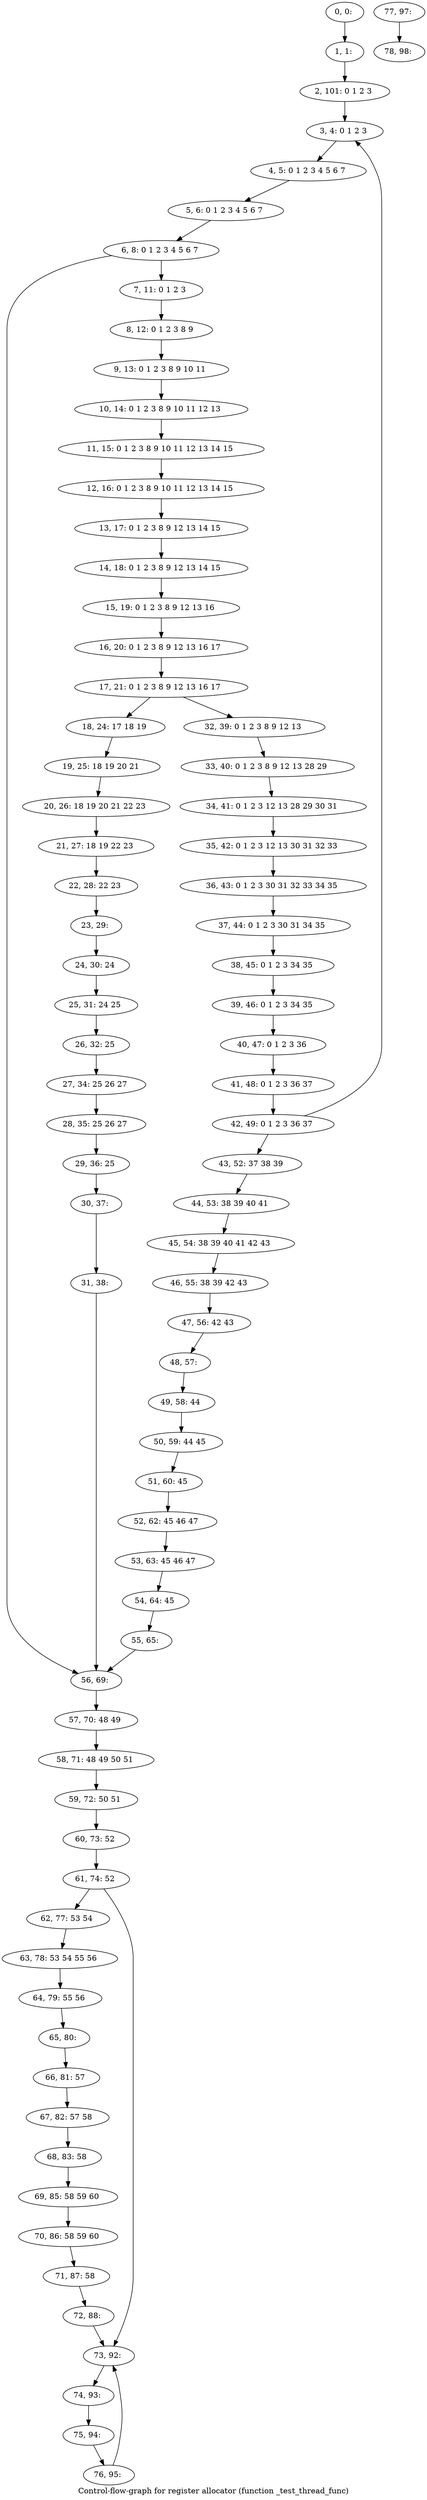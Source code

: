 digraph G {
graph [label="Control-flow-graph for register allocator (function _test_thread_func)"]
0[label="0, 0: "];
1[label="1, 1: "];
2[label="2, 101: 0 1 2 3 "];
3[label="3, 4: 0 1 2 3 "];
4[label="4, 5: 0 1 2 3 4 5 6 7 "];
5[label="5, 6: 0 1 2 3 4 5 6 7 "];
6[label="6, 8: 0 1 2 3 4 5 6 7 "];
7[label="7, 11: 0 1 2 3 "];
8[label="8, 12: 0 1 2 3 8 9 "];
9[label="9, 13: 0 1 2 3 8 9 10 11 "];
10[label="10, 14: 0 1 2 3 8 9 10 11 12 13 "];
11[label="11, 15: 0 1 2 3 8 9 10 11 12 13 14 15 "];
12[label="12, 16: 0 1 2 3 8 9 10 11 12 13 14 15 "];
13[label="13, 17: 0 1 2 3 8 9 12 13 14 15 "];
14[label="14, 18: 0 1 2 3 8 9 12 13 14 15 "];
15[label="15, 19: 0 1 2 3 8 9 12 13 16 "];
16[label="16, 20: 0 1 2 3 8 9 12 13 16 17 "];
17[label="17, 21: 0 1 2 3 8 9 12 13 16 17 "];
18[label="18, 24: 17 18 19 "];
19[label="19, 25: 18 19 20 21 "];
20[label="20, 26: 18 19 20 21 22 23 "];
21[label="21, 27: 18 19 22 23 "];
22[label="22, 28: 22 23 "];
23[label="23, 29: "];
24[label="24, 30: 24 "];
25[label="25, 31: 24 25 "];
26[label="26, 32: 25 "];
27[label="27, 34: 25 26 27 "];
28[label="28, 35: 25 26 27 "];
29[label="29, 36: 25 "];
30[label="30, 37: "];
31[label="31, 38: "];
32[label="32, 39: 0 1 2 3 8 9 12 13 "];
33[label="33, 40: 0 1 2 3 8 9 12 13 28 29 "];
34[label="34, 41: 0 1 2 3 12 13 28 29 30 31 "];
35[label="35, 42: 0 1 2 3 12 13 30 31 32 33 "];
36[label="36, 43: 0 1 2 3 30 31 32 33 34 35 "];
37[label="37, 44: 0 1 2 3 30 31 34 35 "];
38[label="38, 45: 0 1 2 3 34 35 "];
39[label="39, 46: 0 1 2 3 34 35 "];
40[label="40, 47: 0 1 2 3 36 "];
41[label="41, 48: 0 1 2 3 36 37 "];
42[label="42, 49: 0 1 2 3 36 37 "];
43[label="43, 52: 37 38 39 "];
44[label="44, 53: 38 39 40 41 "];
45[label="45, 54: 38 39 40 41 42 43 "];
46[label="46, 55: 38 39 42 43 "];
47[label="47, 56: 42 43 "];
48[label="48, 57: "];
49[label="49, 58: 44 "];
50[label="50, 59: 44 45 "];
51[label="51, 60: 45 "];
52[label="52, 62: 45 46 47 "];
53[label="53, 63: 45 46 47 "];
54[label="54, 64: 45 "];
55[label="55, 65: "];
56[label="56, 69: "];
57[label="57, 70: 48 49 "];
58[label="58, 71: 48 49 50 51 "];
59[label="59, 72: 50 51 "];
60[label="60, 73: 52 "];
61[label="61, 74: 52 "];
62[label="62, 77: 53 54 "];
63[label="63, 78: 53 54 55 56 "];
64[label="64, 79: 55 56 "];
65[label="65, 80: "];
66[label="66, 81: 57 "];
67[label="67, 82: 57 58 "];
68[label="68, 83: 58 "];
69[label="69, 85: 58 59 60 "];
70[label="70, 86: 58 59 60 "];
71[label="71, 87: 58 "];
72[label="72, 88: "];
73[label="73, 92: "];
74[label="74, 93: "];
75[label="75, 94: "];
76[label="76, 95: "];
77[label="77, 97: "];
78[label="78, 98: "];
0->1 ;
1->2 ;
2->3 ;
3->4 ;
4->5 ;
5->6 ;
6->7 ;
6->56 ;
7->8 ;
8->9 ;
9->10 ;
10->11 ;
11->12 ;
12->13 ;
13->14 ;
14->15 ;
15->16 ;
16->17 ;
17->18 ;
17->32 ;
18->19 ;
19->20 ;
20->21 ;
21->22 ;
22->23 ;
23->24 ;
24->25 ;
25->26 ;
26->27 ;
27->28 ;
28->29 ;
29->30 ;
30->31 ;
31->56 ;
32->33 ;
33->34 ;
34->35 ;
35->36 ;
36->37 ;
37->38 ;
38->39 ;
39->40 ;
40->41 ;
41->42 ;
42->43 ;
42->3 ;
43->44 ;
44->45 ;
45->46 ;
46->47 ;
47->48 ;
48->49 ;
49->50 ;
50->51 ;
51->52 ;
52->53 ;
53->54 ;
54->55 ;
55->56 ;
56->57 ;
57->58 ;
58->59 ;
59->60 ;
60->61 ;
61->62 ;
61->73 ;
62->63 ;
63->64 ;
64->65 ;
65->66 ;
66->67 ;
67->68 ;
68->69 ;
69->70 ;
70->71 ;
71->72 ;
72->73 ;
73->74 ;
74->75 ;
75->76 ;
76->73 ;
77->78 ;
}
